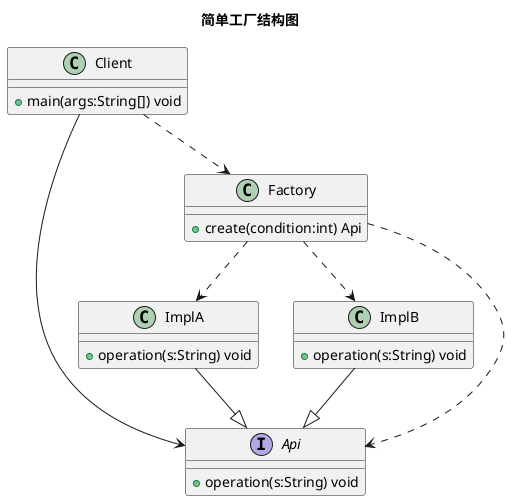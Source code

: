@startuml simlefactory
title 简单工厂结构图
class ImplA{
    +operation(s:String) void
}
class ImplB{
    +operation(s:String) void
}
interface Api{
    +operation(s:String) void
}
class Factory{
    +create(condition:int) Api
}
class Client{
    +main(args:String[]) void
}


Client --> Api
Client ..> Factory
Factory ..> Api
Factory ..> ImplA
Factory ..> ImplB
ImplA --|> Api
ImplB --|> Api

@enduml